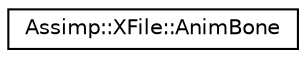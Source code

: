digraph "Graphical Class Hierarchy"
{
  edge [fontname="Helvetica",fontsize="10",labelfontname="Helvetica",labelfontsize="10"];
  node [fontname="Helvetica",fontsize="10",shape=record];
  rankdir="LR";
  Node1 [label="Assimp::XFile::AnimBone",height=0.2,width=0.4,color="black", fillcolor="white", style="filled",URL="$struct_assimp_1_1_x_file_1_1_anim_bone.html"];
}
